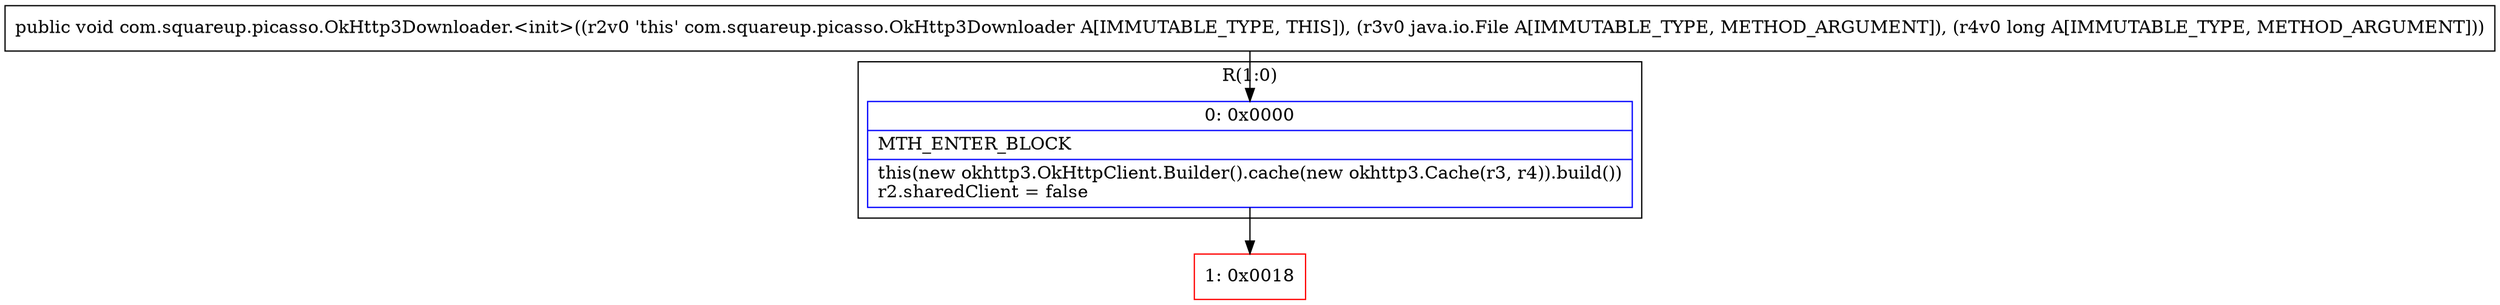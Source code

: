 digraph "CFG forcom.squareup.picasso.OkHttp3Downloader.\<init\>(Ljava\/io\/File;J)V" {
subgraph cluster_Region_575722302 {
label = "R(1:0)";
node [shape=record,color=blue];
Node_0 [shape=record,label="{0\:\ 0x0000|MTH_ENTER_BLOCK\l|this(new okhttp3.OkHttpClient.Builder().cache(new okhttp3.Cache(r3, r4)).build())\lr2.sharedClient = false\l}"];
}
Node_1 [shape=record,color=red,label="{1\:\ 0x0018}"];
MethodNode[shape=record,label="{public void com.squareup.picasso.OkHttp3Downloader.\<init\>((r2v0 'this' com.squareup.picasso.OkHttp3Downloader A[IMMUTABLE_TYPE, THIS]), (r3v0 java.io.File A[IMMUTABLE_TYPE, METHOD_ARGUMENT]), (r4v0 long A[IMMUTABLE_TYPE, METHOD_ARGUMENT])) }"];
MethodNode -> Node_0;
Node_0 -> Node_1;
}

